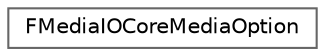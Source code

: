 digraph "Graphical Class Hierarchy"
{
 // INTERACTIVE_SVG=YES
 // LATEX_PDF_SIZE
  bgcolor="transparent";
  edge [fontname=Helvetica,fontsize=10,labelfontname=Helvetica,labelfontsize=10];
  node [fontname=Helvetica,fontsize=10,shape=box,height=0.2,width=0.4];
  rankdir="LR";
  Node0 [id="Node000000",label="FMediaIOCoreMediaOption",height=0.2,width=0.4,color="grey40", fillcolor="white", style="filled",URL="$d6/db1/structFMediaIOCoreMediaOption.html",tooltip=" "];
}
